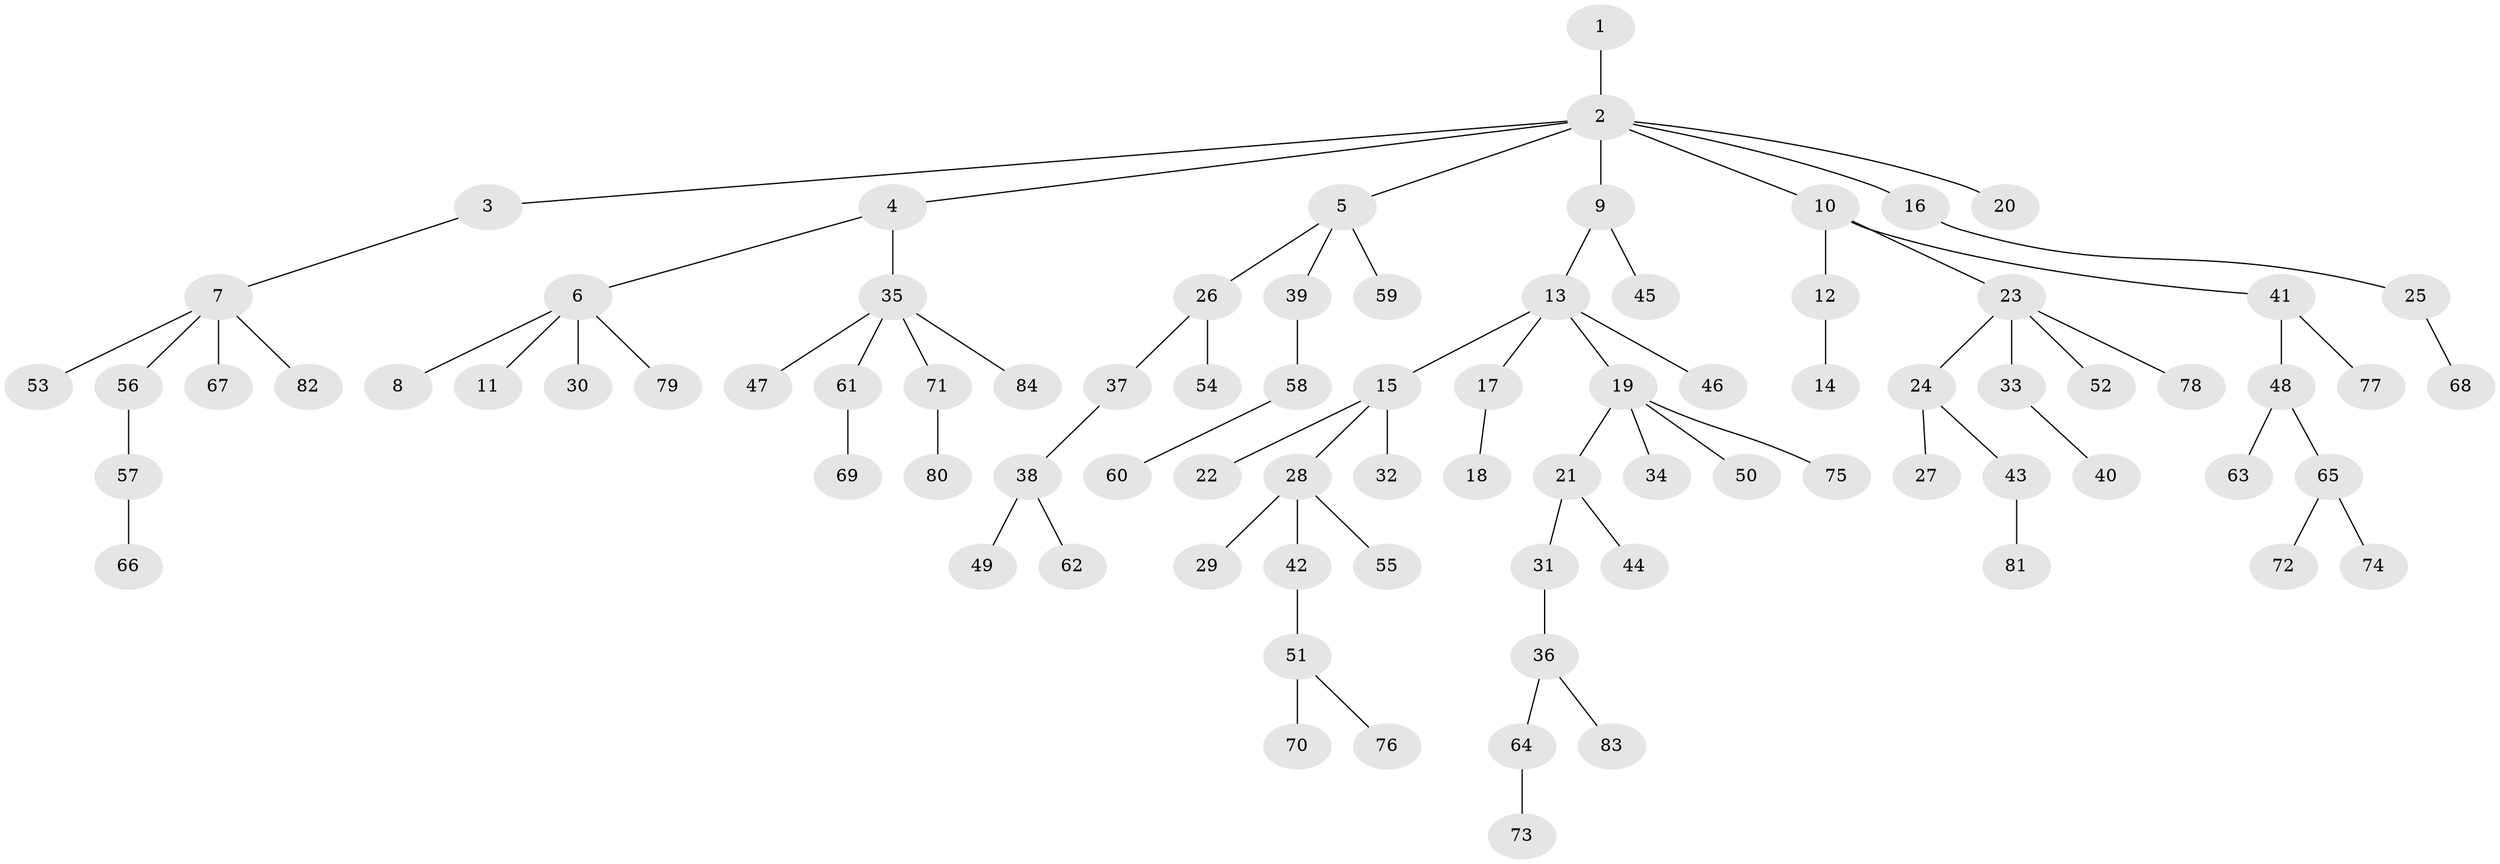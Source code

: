 // coarse degree distribution, {1: 0.5714285714285714, 8: 0.023809523809523808, 2: 0.14285714285714285, 3: 0.19047619047619047, 5: 0.047619047619047616, 4: 0.023809523809523808}
// Generated by graph-tools (version 1.1) at 2025/19/03/04/25 18:19:16]
// undirected, 84 vertices, 83 edges
graph export_dot {
graph [start="1"]
  node [color=gray90,style=filled];
  1;
  2;
  3;
  4;
  5;
  6;
  7;
  8;
  9;
  10;
  11;
  12;
  13;
  14;
  15;
  16;
  17;
  18;
  19;
  20;
  21;
  22;
  23;
  24;
  25;
  26;
  27;
  28;
  29;
  30;
  31;
  32;
  33;
  34;
  35;
  36;
  37;
  38;
  39;
  40;
  41;
  42;
  43;
  44;
  45;
  46;
  47;
  48;
  49;
  50;
  51;
  52;
  53;
  54;
  55;
  56;
  57;
  58;
  59;
  60;
  61;
  62;
  63;
  64;
  65;
  66;
  67;
  68;
  69;
  70;
  71;
  72;
  73;
  74;
  75;
  76;
  77;
  78;
  79;
  80;
  81;
  82;
  83;
  84;
  1 -- 2;
  2 -- 3;
  2 -- 4;
  2 -- 5;
  2 -- 9;
  2 -- 10;
  2 -- 16;
  2 -- 20;
  3 -- 7;
  4 -- 6;
  4 -- 35;
  5 -- 26;
  5 -- 39;
  5 -- 59;
  6 -- 8;
  6 -- 11;
  6 -- 30;
  6 -- 79;
  7 -- 53;
  7 -- 56;
  7 -- 67;
  7 -- 82;
  9 -- 13;
  9 -- 45;
  10 -- 12;
  10 -- 23;
  10 -- 41;
  12 -- 14;
  13 -- 15;
  13 -- 17;
  13 -- 19;
  13 -- 46;
  15 -- 22;
  15 -- 28;
  15 -- 32;
  16 -- 25;
  17 -- 18;
  19 -- 21;
  19 -- 34;
  19 -- 50;
  19 -- 75;
  21 -- 31;
  21 -- 44;
  23 -- 24;
  23 -- 33;
  23 -- 52;
  23 -- 78;
  24 -- 27;
  24 -- 43;
  25 -- 68;
  26 -- 37;
  26 -- 54;
  28 -- 29;
  28 -- 42;
  28 -- 55;
  31 -- 36;
  33 -- 40;
  35 -- 47;
  35 -- 61;
  35 -- 71;
  35 -- 84;
  36 -- 64;
  36 -- 83;
  37 -- 38;
  38 -- 49;
  38 -- 62;
  39 -- 58;
  41 -- 48;
  41 -- 77;
  42 -- 51;
  43 -- 81;
  48 -- 63;
  48 -- 65;
  51 -- 70;
  51 -- 76;
  56 -- 57;
  57 -- 66;
  58 -- 60;
  61 -- 69;
  64 -- 73;
  65 -- 72;
  65 -- 74;
  71 -- 80;
}
